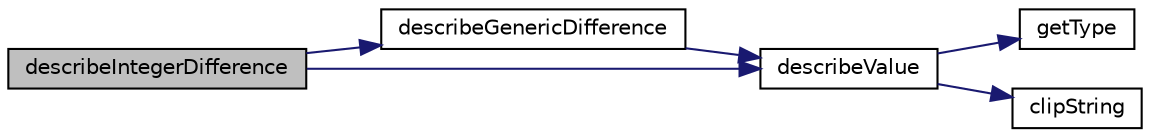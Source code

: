 digraph "describeIntegerDifference"
{
  edge [fontname="Helvetica",fontsize="10",labelfontname="Helvetica",labelfontsize="10"];
  node [fontname="Helvetica",fontsize="10",shape=record];
  rankdir="LR";
  Node1 [label="describeIntegerDifference",height=0.2,width=0.4,color="black", fillcolor="grey75", style="filled" fontcolor="black"];
  Node1 -> Node2 [color="midnightblue",fontsize="10",style="solid",fontname="Helvetica"];
  Node2 [label="describeGenericDifference",height=0.2,width=0.4,color="black", fillcolor="white", style="filled",URL="$class_simple_dumper.html#a5f010ffa67f6c5e8464f2d26543f5f0c"];
  Node2 -> Node3 [color="midnightblue",fontsize="10",style="solid",fontname="Helvetica"];
  Node3 [label="describeValue",height=0.2,width=0.4,color="black", fillcolor="white", style="filled",URL="$class_simple_dumper.html#a33c4ec815fbd0785036b8f06c3d00fcc"];
  Node3 -> Node4 [color="midnightblue",fontsize="10",style="solid",fontname="Helvetica"];
  Node4 [label="getType",height=0.2,width=0.4,color="black", fillcolor="white", style="filled",URL="$class_simple_dumper.html#a2a1c2bb69d35f98aaa3afc7e1e159188"];
  Node3 -> Node5 [color="midnightblue",fontsize="10",style="solid",fontname="Helvetica"];
  Node5 [label="clipString",height=0.2,width=0.4,color="black", fillcolor="white", style="filled",URL="$class_simple_dumper.html#adb2b4d13ed7fd9b780f32a71a77e86ce"];
  Node1 -> Node3 [color="midnightblue",fontsize="10",style="solid",fontname="Helvetica"];
}
